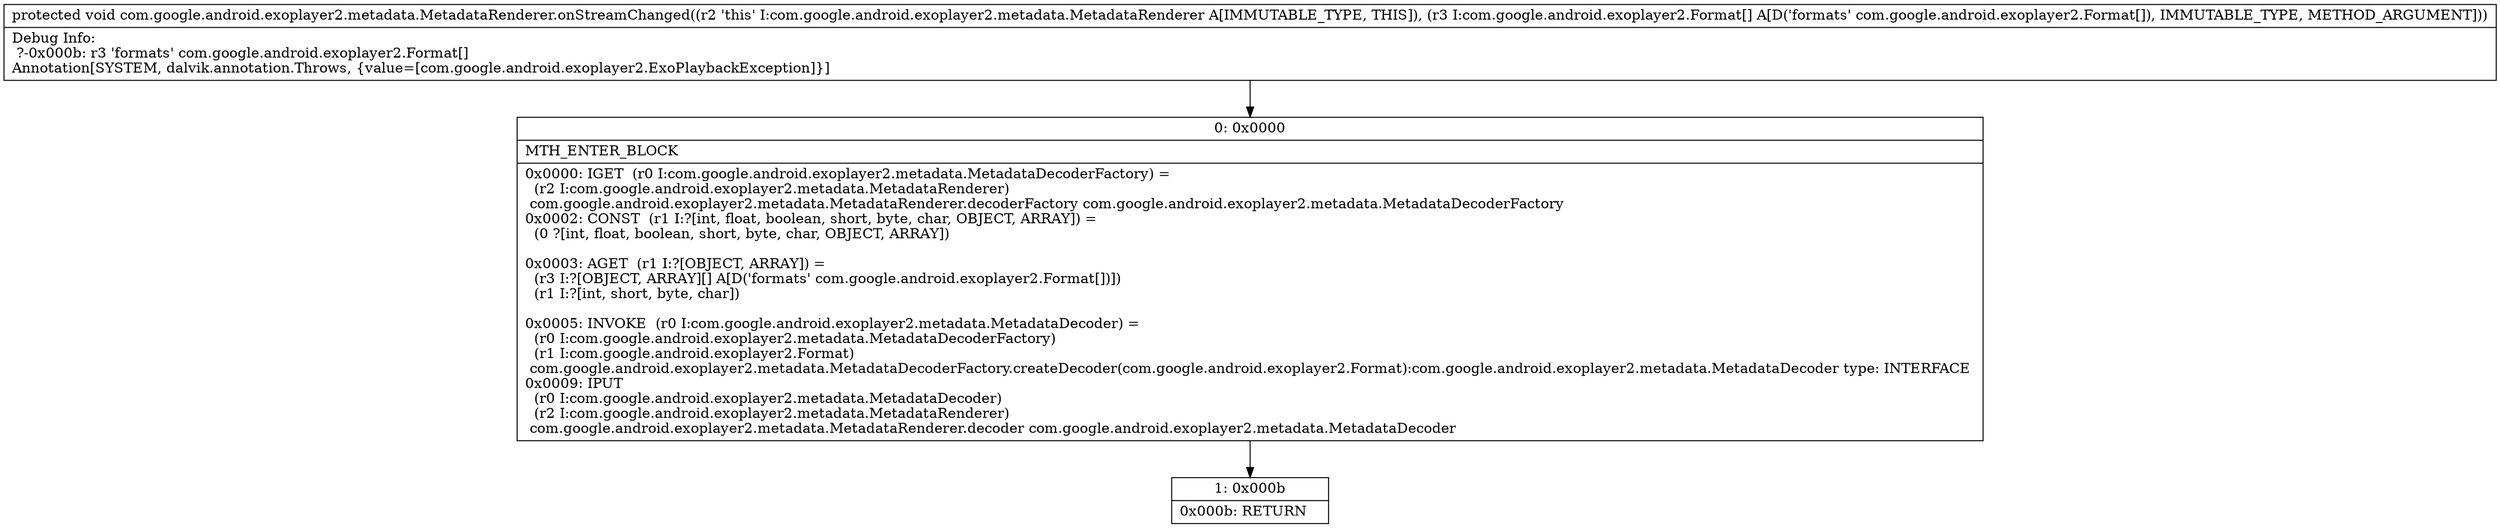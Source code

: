 digraph "CFG forcom.google.android.exoplayer2.metadata.MetadataRenderer.onStreamChanged([Lcom\/google\/android\/exoplayer2\/Format;)V" {
Node_0 [shape=record,label="{0\:\ 0x0000|MTH_ENTER_BLOCK\l|0x0000: IGET  (r0 I:com.google.android.exoplayer2.metadata.MetadataDecoderFactory) = \l  (r2 I:com.google.android.exoplayer2.metadata.MetadataRenderer)\l com.google.android.exoplayer2.metadata.MetadataRenderer.decoderFactory com.google.android.exoplayer2.metadata.MetadataDecoderFactory \l0x0002: CONST  (r1 I:?[int, float, boolean, short, byte, char, OBJECT, ARRAY]) = \l  (0 ?[int, float, boolean, short, byte, char, OBJECT, ARRAY])\l \l0x0003: AGET  (r1 I:?[OBJECT, ARRAY]) = \l  (r3 I:?[OBJECT, ARRAY][] A[D('formats' com.google.android.exoplayer2.Format[])])\l  (r1 I:?[int, short, byte, char])\l \l0x0005: INVOKE  (r0 I:com.google.android.exoplayer2.metadata.MetadataDecoder) = \l  (r0 I:com.google.android.exoplayer2.metadata.MetadataDecoderFactory)\l  (r1 I:com.google.android.exoplayer2.Format)\l com.google.android.exoplayer2.metadata.MetadataDecoderFactory.createDecoder(com.google.android.exoplayer2.Format):com.google.android.exoplayer2.metadata.MetadataDecoder type: INTERFACE \l0x0009: IPUT  \l  (r0 I:com.google.android.exoplayer2.metadata.MetadataDecoder)\l  (r2 I:com.google.android.exoplayer2.metadata.MetadataRenderer)\l com.google.android.exoplayer2.metadata.MetadataRenderer.decoder com.google.android.exoplayer2.metadata.MetadataDecoder \l}"];
Node_1 [shape=record,label="{1\:\ 0x000b|0x000b: RETURN   \l}"];
MethodNode[shape=record,label="{protected void com.google.android.exoplayer2.metadata.MetadataRenderer.onStreamChanged((r2 'this' I:com.google.android.exoplayer2.metadata.MetadataRenderer A[IMMUTABLE_TYPE, THIS]), (r3 I:com.google.android.exoplayer2.Format[] A[D('formats' com.google.android.exoplayer2.Format[]), IMMUTABLE_TYPE, METHOD_ARGUMENT]))  | Debug Info:\l  ?\-0x000b: r3 'formats' com.google.android.exoplayer2.Format[]\lAnnotation[SYSTEM, dalvik.annotation.Throws, \{value=[com.google.android.exoplayer2.ExoPlaybackException]\}]\l}"];
MethodNode -> Node_0;
Node_0 -> Node_1;
}

